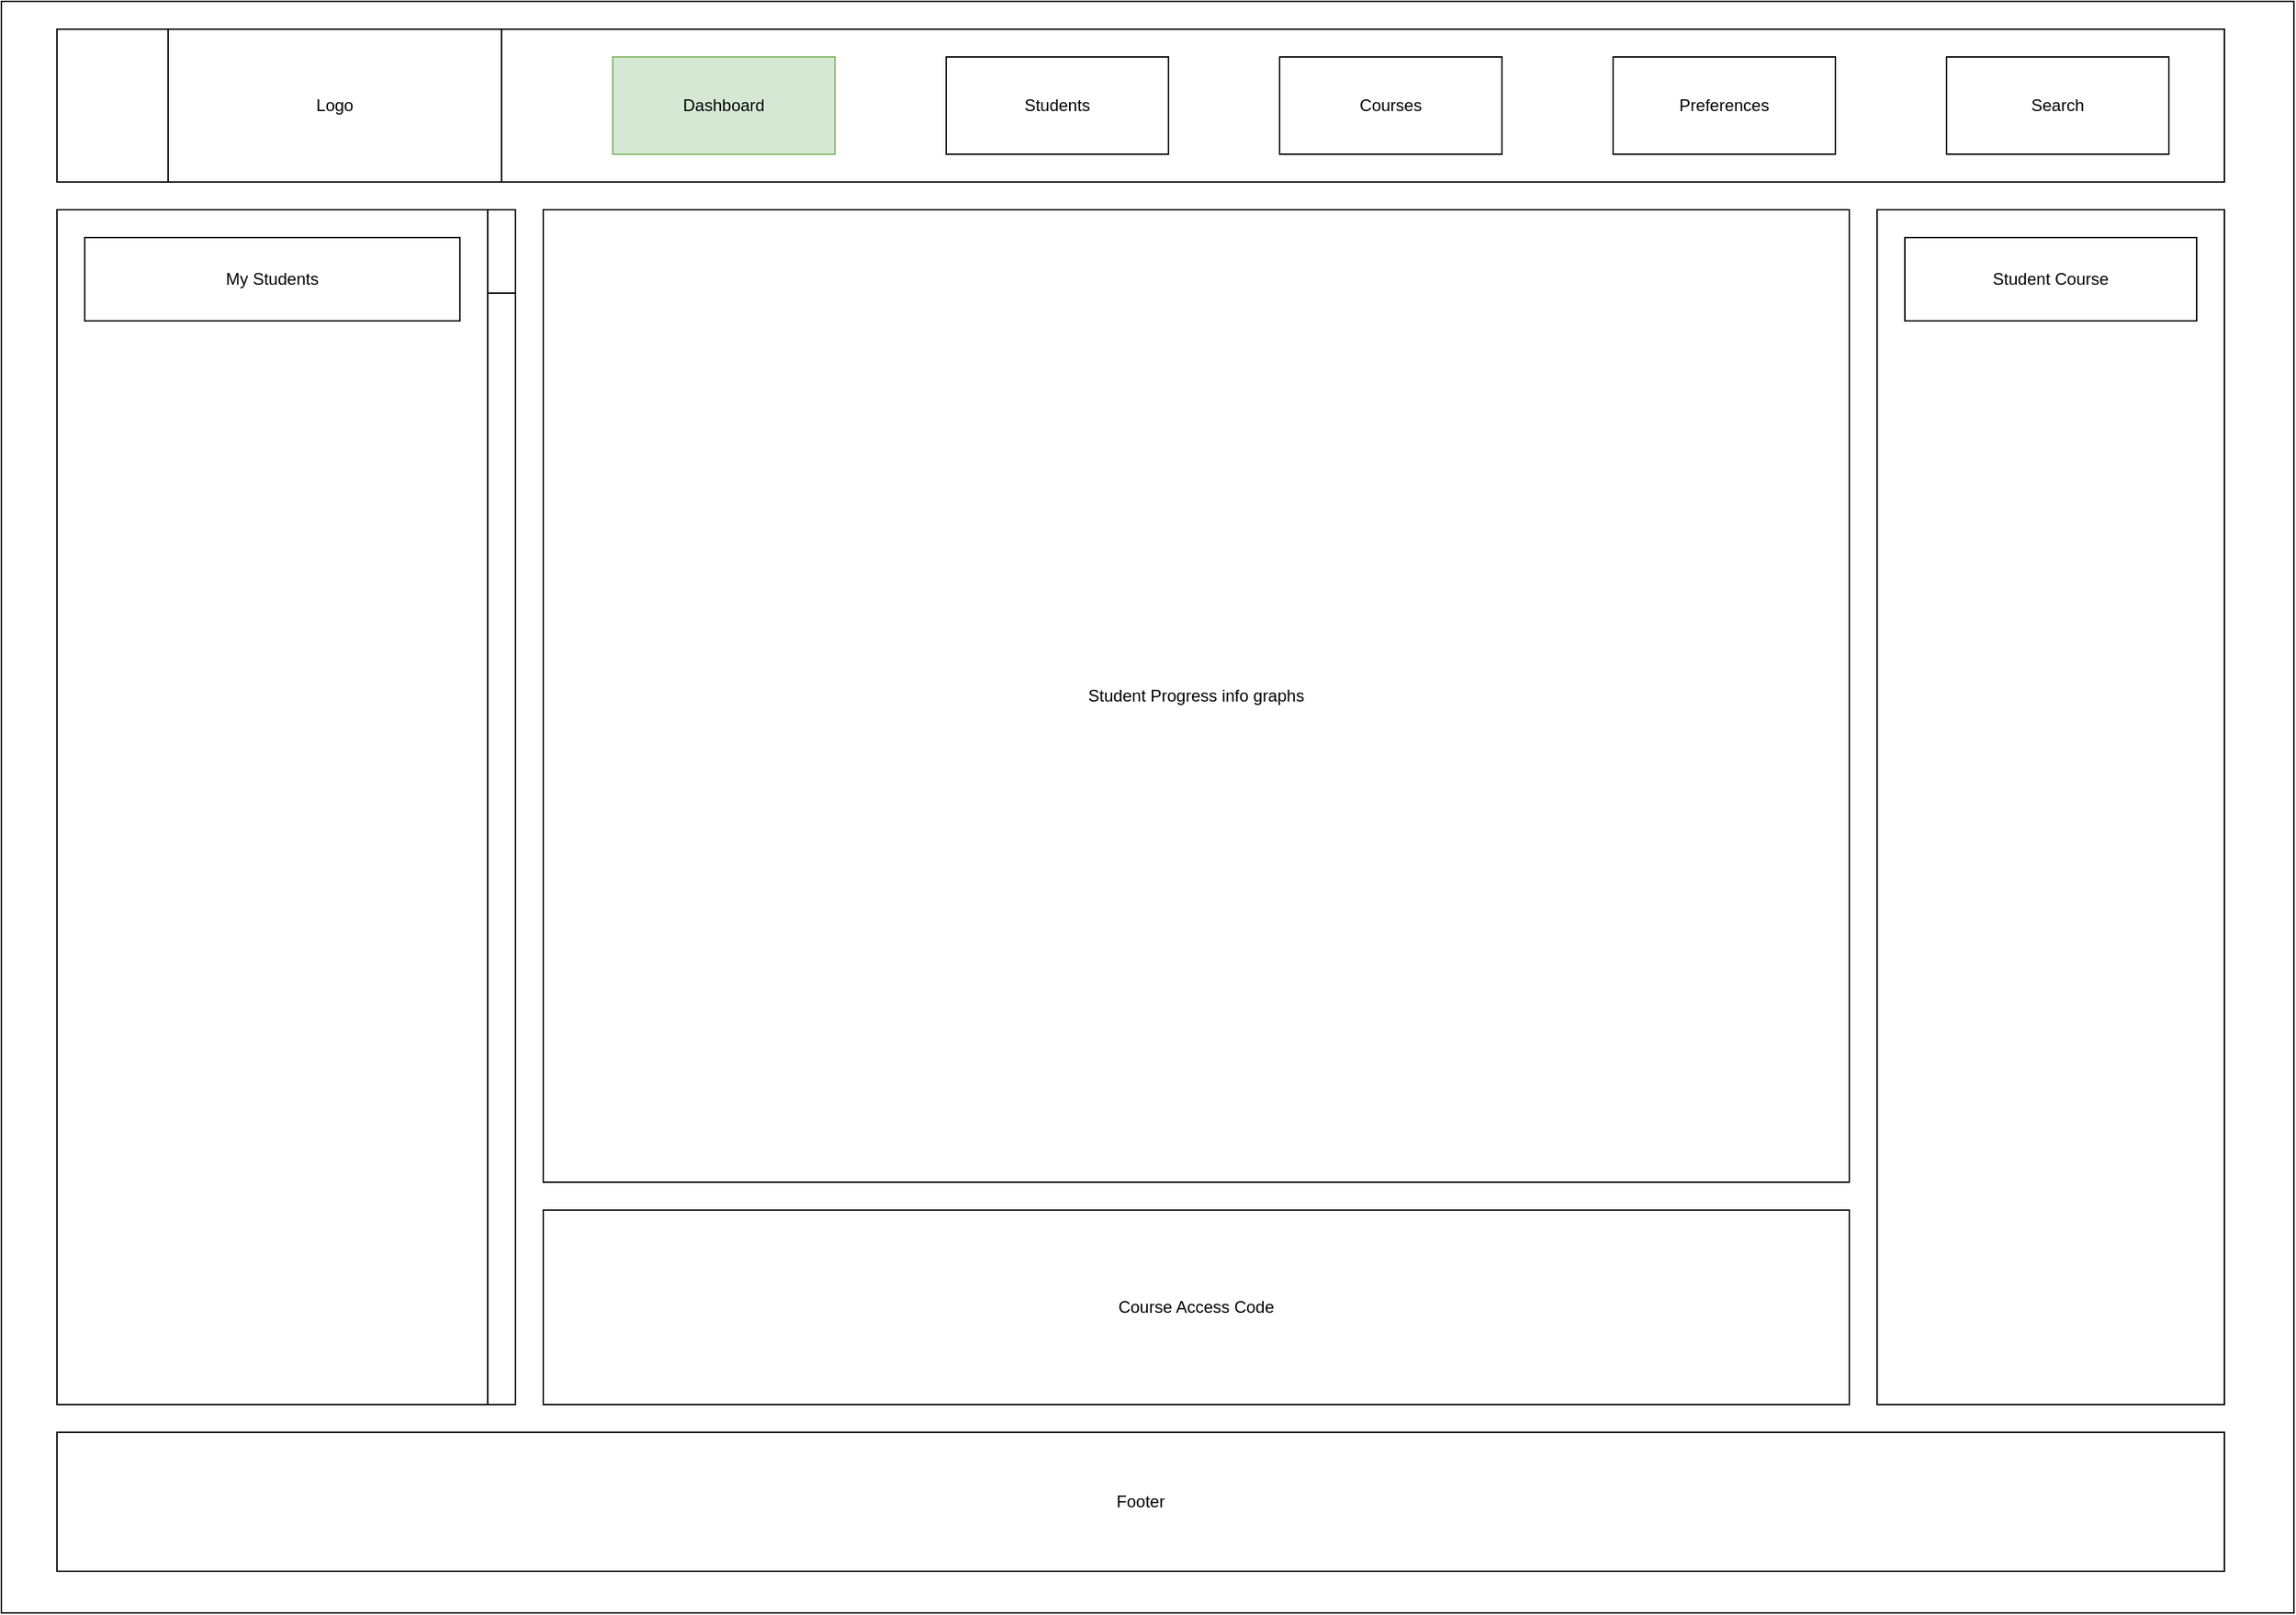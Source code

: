 <mxfile version="16.6.1" type="github"><diagram id="667e9k_SaELWsFKGwzjt" name="Page-1"><mxGraphModel dx="2031" dy="1143" grid="1" gridSize="10" guides="1" tooltips="1" connect="1" arrows="1" fold="1" page="1" pageScale="1" pageWidth="827" pageHeight="1169" math="0" shadow="0"><root><mxCell id="0"/><mxCell id="1" parent="0"/><mxCell id="Y1prdV26iLyGLlld2Yeh-2" value="" style="rounded=0;whiteSpace=wrap;html=1;" parent="1" vertex="1"><mxGeometry width="1650" height="1160" as="geometry"/></mxCell><mxCell id="5dgpFQyMNd5qrhkOa5W_-2" value="" style="rounded=0;whiteSpace=wrap;html=1;" parent="1" vertex="1"><mxGeometry x="40" y="20" width="1560" height="110" as="geometry"/></mxCell><mxCell id="5dgpFQyMNd5qrhkOa5W_-3" value="Logo" style="rounded=0;whiteSpace=wrap;html=1;" parent="1" vertex="1"><mxGeometry x="120" y="20" width="240" height="110" as="geometry"/></mxCell><mxCell id="5dgpFQyMNd5qrhkOa5W_-4" value="Students" style="rounded=0;whiteSpace=wrap;html=1;" parent="1" vertex="1"><mxGeometry x="680" y="40" width="160" height="70" as="geometry"/></mxCell><mxCell id="5dgpFQyMNd5qrhkOa5W_-5" value="Search" style="rounded=0;whiteSpace=wrap;html=1;" parent="1" vertex="1"><mxGeometry x="1400" y="40" width="160" height="70" as="geometry"/></mxCell><mxCell id="5dgpFQyMNd5qrhkOa5W_-6" value="Preferences" style="rounded=0;whiteSpace=wrap;html=1;" parent="1" vertex="1"><mxGeometry x="1160" y="40" width="160" height="70" as="geometry"/></mxCell><mxCell id="5dgpFQyMNd5qrhkOa5W_-7" value="Courses" style="rounded=0;whiteSpace=wrap;html=1;" parent="1" vertex="1"><mxGeometry x="920" y="40" width="160" height="70" as="geometry"/></mxCell><mxCell id="5dgpFQyMNd5qrhkOa5W_-9" value="Footer" style="rounded=0;whiteSpace=wrap;html=1;" parent="1" vertex="1"><mxGeometry x="40" y="1030" width="1560" height="100" as="geometry"/></mxCell><mxCell id="5dgpFQyMNd5qrhkOa5W_-30" value="Dashboard" style="rounded=0;whiteSpace=wrap;html=1;fillColor=#d5e8d4;strokeColor=#82b366;" parent="1" vertex="1"><mxGeometry x="440" y="40" width="160" height="70" as="geometry"/></mxCell><mxCell id="5dgpFQyMNd5qrhkOa5W_-31" value="Student Progress info graphs" style="rounded=0;whiteSpace=wrap;html=1;" parent="1" vertex="1"><mxGeometry x="390" y="150" width="940" height="700" as="geometry"/></mxCell><mxCell id="5dgpFQyMNd5qrhkOa5W_-32" value="" style="rounded=0;whiteSpace=wrap;html=1;" parent="1" vertex="1"><mxGeometry x="40" y="150" width="330" height="860" as="geometry"/></mxCell><mxCell id="5dgpFQyMNd5qrhkOa5W_-33" value="Course Access Code" style="rounded=0;whiteSpace=wrap;html=1;" parent="1" vertex="1"><mxGeometry x="390" y="870" width="940" height="140" as="geometry"/></mxCell><mxCell id="5dgpFQyMNd5qrhkOa5W_-34" value="" style="rounded=0;whiteSpace=wrap;html=1;" parent="1" vertex="1"><mxGeometry x="1350" y="150" width="250" height="860" as="geometry"/></mxCell><mxCell id="5dgpFQyMNd5qrhkOa5W_-39" value="" style="rounded=0;whiteSpace=wrap;html=1;" parent="1" vertex="1"><mxGeometry x="350" y="150" width="20" height="860" as="geometry"/></mxCell><mxCell id="5dgpFQyMNd5qrhkOa5W_-40" value="" style="rounded=0;whiteSpace=wrap;html=1;" parent="1" vertex="1"><mxGeometry x="350" y="150" width="20" height="60" as="geometry"/></mxCell><mxCell id="5dgpFQyMNd5qrhkOa5W_-47" value="My Students" style="rounded=0;whiteSpace=wrap;html=1;" parent="1" vertex="1"><mxGeometry x="60" y="170" width="270" height="60" as="geometry"/></mxCell><mxCell id="Y1prdV26iLyGLlld2Yeh-1" value="Student Course" style="rounded=0;whiteSpace=wrap;html=1;" parent="1" vertex="1"><mxGeometry x="1370" y="170" width="210" height="60" as="geometry"/></mxCell></root></mxGraphModel></diagram></mxfile>